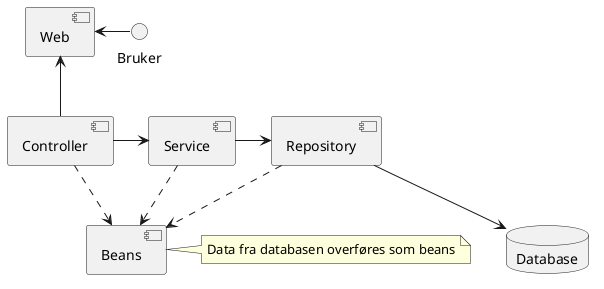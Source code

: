 @startuml

Bruker -left-> [Web]

[Controller] ..> [Beans]

[Controller] -right-> [Service]

[Controller] -up-> [Web]

[Repository] ..> [Beans]

[Repository] --> Database

[Service] ..> [Beans]

[Service] -right-> [Repository]

database "Database"{
}


note right of [Beans]
    Data fra databasen overføres som beans
end note

@enduml